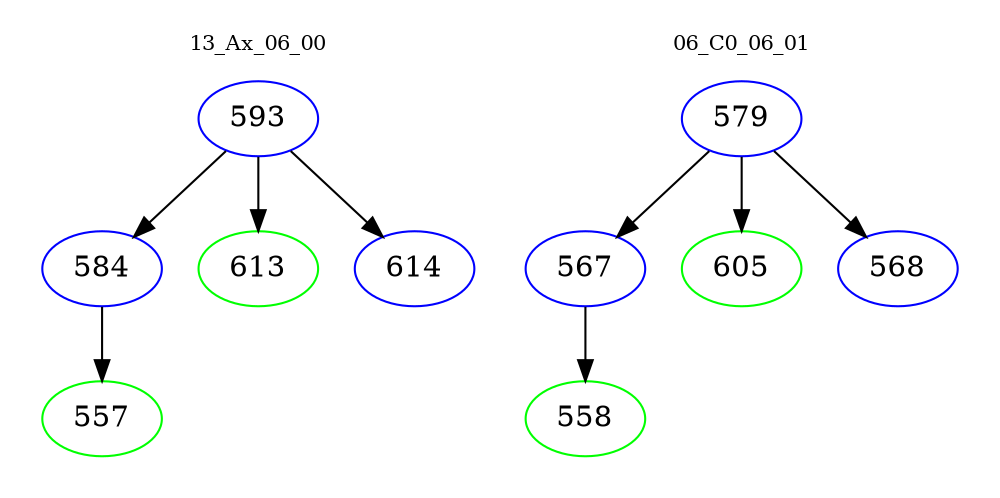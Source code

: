 digraph{
subgraph cluster_0 {
color = white
label = "13_Ax_06_00";
fontsize=10;
T0_593 [label="593", color="blue"]
T0_593 -> T0_584 [color="black"]
T0_584 [label="584", color="blue"]
T0_584 -> T0_557 [color="black"]
T0_557 [label="557", color="green"]
T0_593 -> T0_613 [color="black"]
T0_613 [label="613", color="green"]
T0_593 -> T0_614 [color="black"]
T0_614 [label="614", color="blue"]
}
subgraph cluster_1 {
color = white
label = "06_C0_06_01";
fontsize=10;
T1_579 [label="579", color="blue"]
T1_579 -> T1_567 [color="black"]
T1_567 [label="567", color="blue"]
T1_567 -> T1_558 [color="black"]
T1_558 [label="558", color="green"]
T1_579 -> T1_605 [color="black"]
T1_605 [label="605", color="green"]
T1_579 -> T1_568 [color="black"]
T1_568 [label="568", color="blue"]
}
}
